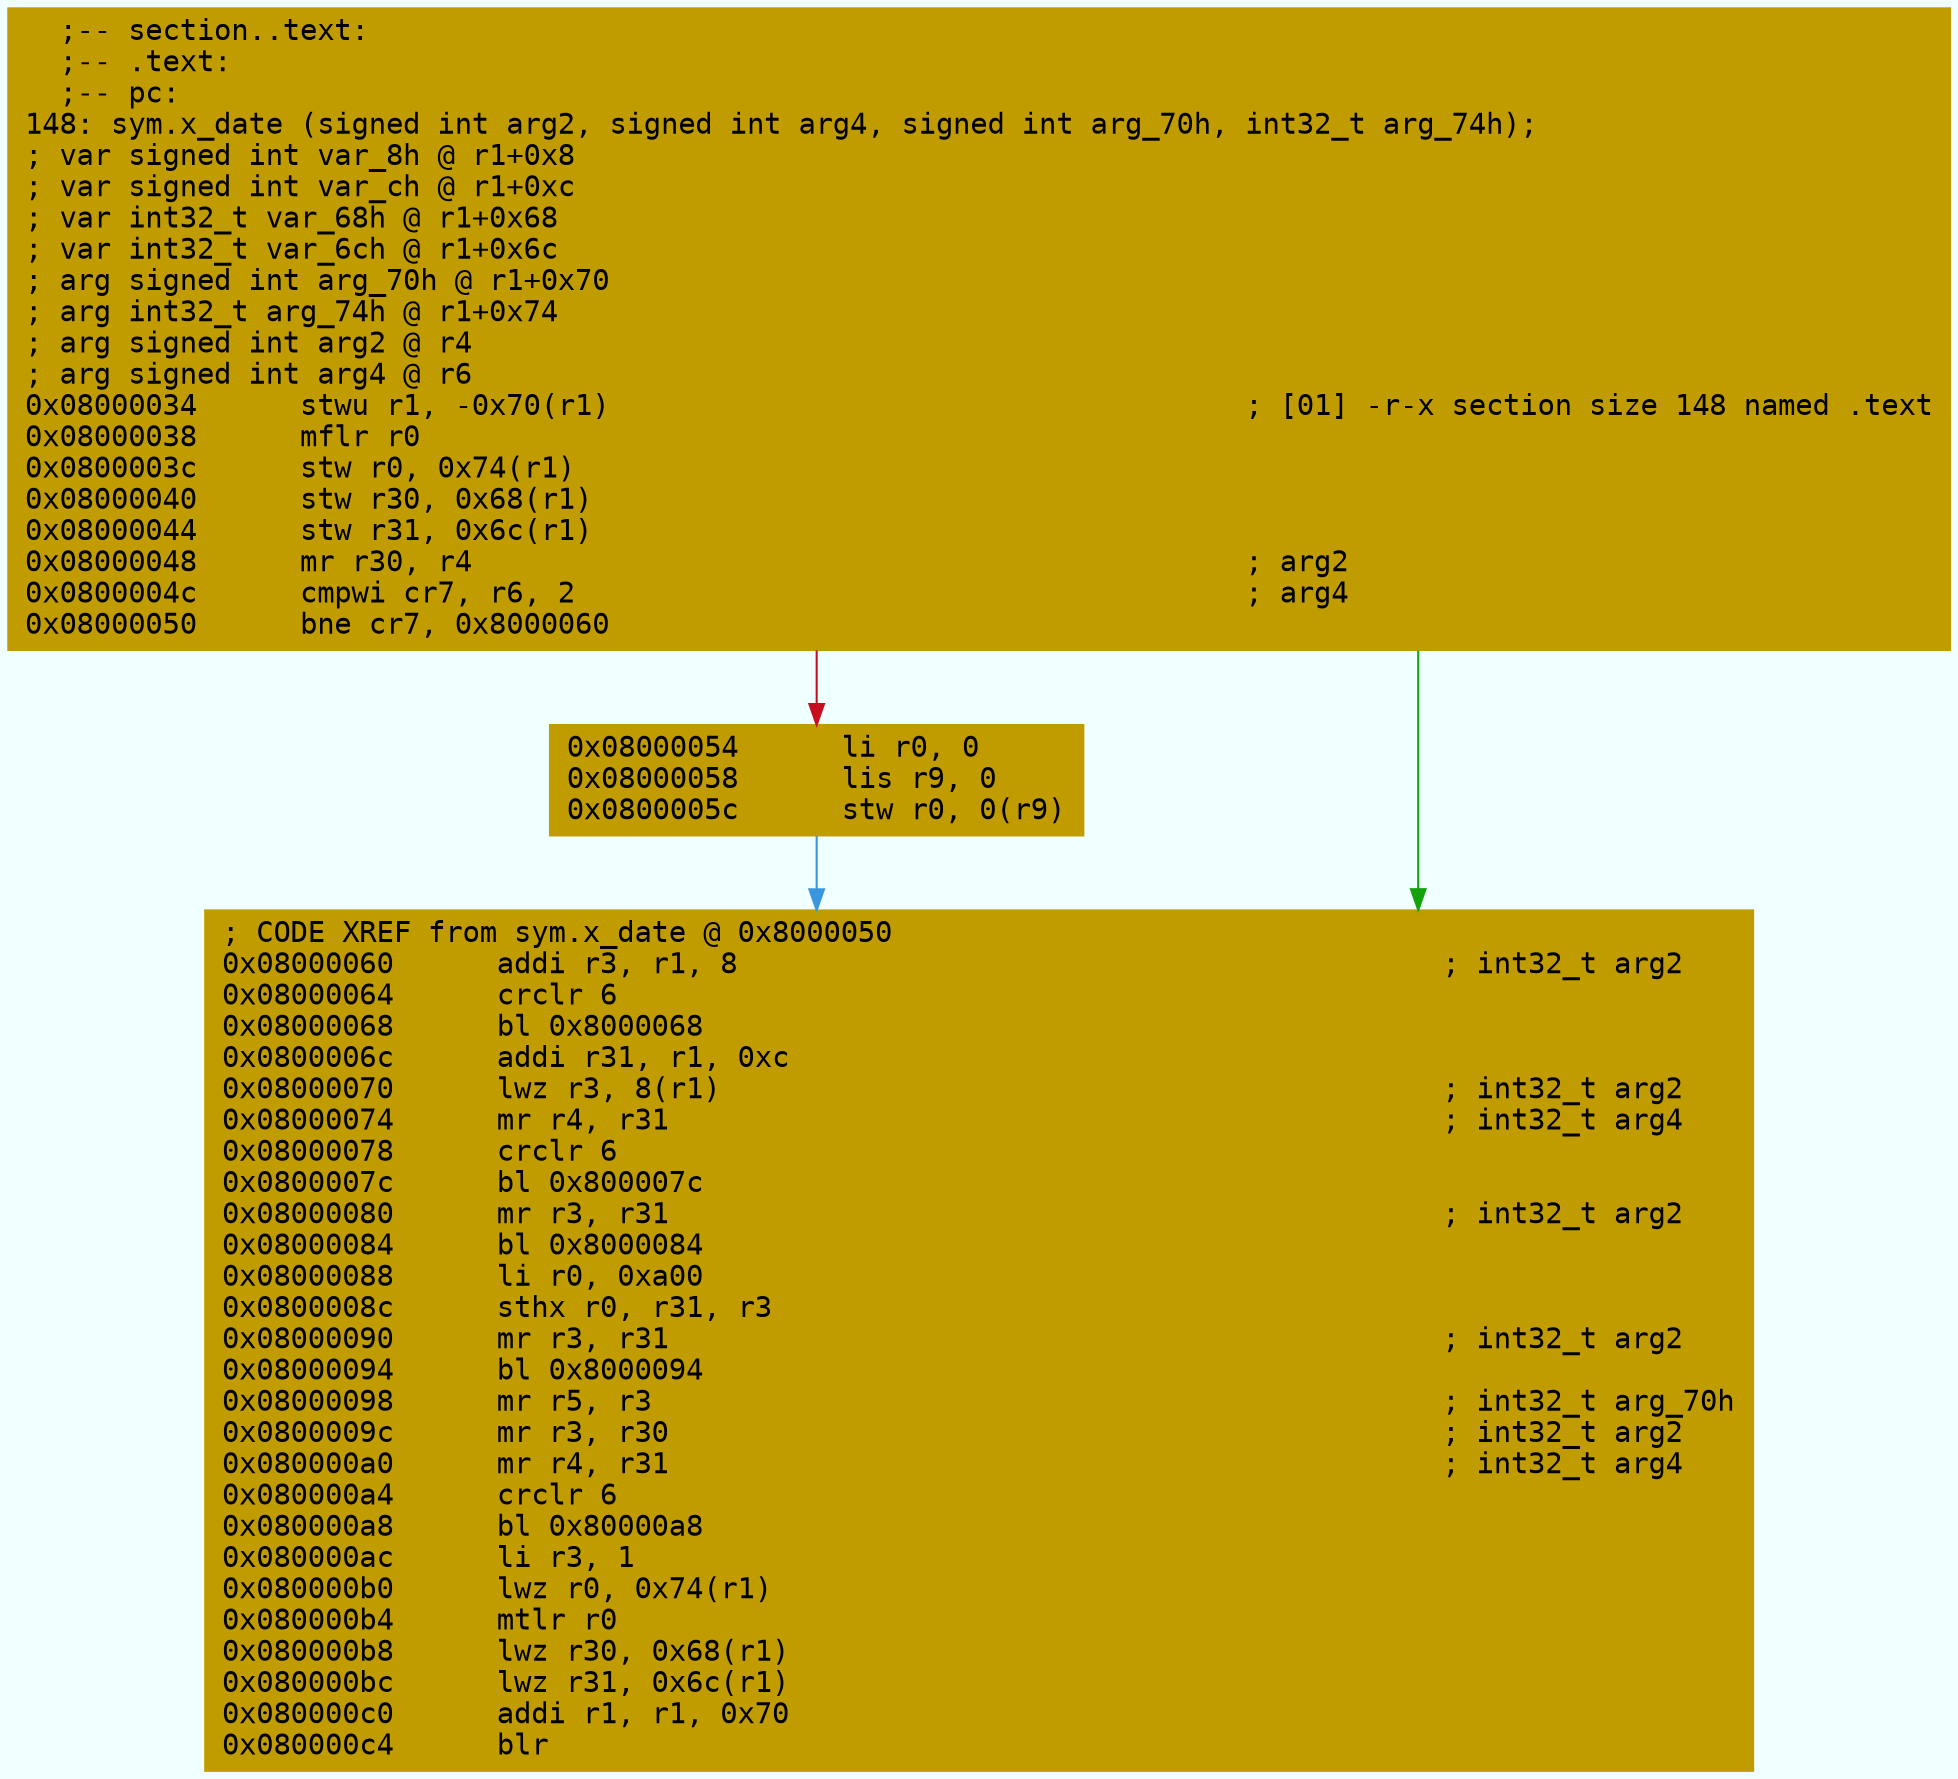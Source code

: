 digraph code {
	graph [bgcolor=azure fontsize=8 fontname="Courier" splines="ortho"];
	node [fillcolor=gray style=filled shape=box];
	edge [arrowhead="normal"];
	"0x08000034" [URL="sym.x_date/0x08000034", fillcolor="#c19c00",color="#c19c00", fontname="Courier",label="  ;-- section..text:\l  ;-- .text:\l  ;-- pc:\l148: sym.x_date (signed int arg2, signed int arg4, signed int arg_70h, int32_t arg_74h);\l; var signed int var_8h @ r1+0x8\l; var signed int var_ch @ r1+0xc\l; var int32_t var_68h @ r1+0x68\l; var int32_t var_6ch @ r1+0x6c\l; arg signed int arg_70h @ r1+0x70\l; arg int32_t arg_74h @ r1+0x74\l; arg signed int arg2 @ r4\l; arg signed int arg4 @ r6\l0x08000034      stwu r1, -0x70(r1)                                     ; [01] -r-x section size 148 named .text\l0x08000038      mflr r0\l0x0800003c      stw r0, 0x74(r1)\l0x08000040      stw r30, 0x68(r1)\l0x08000044      stw r31, 0x6c(r1)\l0x08000048      mr r30, r4                                             ; arg2\l0x0800004c      cmpwi cr7, r6, 2                                       ; arg4\l0x08000050      bne cr7, 0x8000060\l"]
	"0x08000054" [URL="sym.x_date/0x08000054", fillcolor="#c19c00",color="#c19c00", fontname="Courier",label="0x08000054      li r0, 0\l0x08000058      lis r9, 0\l0x0800005c      stw r0, 0(r9)\l"]
	"0x08000060" [URL="sym.x_date/0x08000060", fillcolor="#c19c00",color="#c19c00", fontname="Courier",label="; CODE XREF from sym.x_date @ 0x8000050\l0x08000060      addi r3, r1, 8                                         ; int32_t arg2\l0x08000064      crclr 6\l0x08000068      bl 0x8000068\l0x0800006c      addi r31, r1, 0xc\l0x08000070      lwz r3, 8(r1)                                          ; int32_t arg2\l0x08000074      mr r4, r31                                             ; int32_t arg4\l0x08000078      crclr 6\l0x0800007c      bl 0x800007c\l0x08000080      mr r3, r31                                             ; int32_t arg2\l0x08000084      bl 0x8000084\l0x08000088      li r0, 0xa00\l0x0800008c      sthx r0, r31, r3\l0x08000090      mr r3, r31                                             ; int32_t arg2\l0x08000094      bl 0x8000094\l0x08000098      mr r5, r3                                              ; int32_t arg_70h\l0x0800009c      mr r3, r30                                             ; int32_t arg2\l0x080000a0      mr r4, r31                                             ; int32_t arg4\l0x080000a4      crclr 6\l0x080000a8      bl 0x80000a8\l0x080000ac      li r3, 1\l0x080000b0      lwz r0, 0x74(r1)\l0x080000b4      mtlr r0\l0x080000b8      lwz r30, 0x68(r1)\l0x080000bc      lwz r31, 0x6c(r1)\l0x080000c0      addi r1, r1, 0x70\l0x080000c4      blr\l"]
        "0x08000034" -> "0x08000060" [color="#13a10e"];
        "0x08000034" -> "0x08000054" [color="#c50f1f"];
        "0x08000054" -> "0x08000060" [color="#3a96dd"];
}
